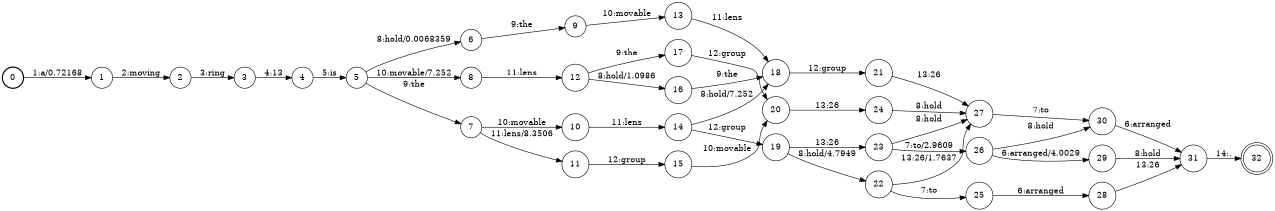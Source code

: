 digraph FST {
rankdir = LR;
size = "8.5,11";
label = "";
center = 1;
orientation = Portrait;
ranksep = "0.4";
nodesep = "0.25";
0 [label = "0", shape = circle, style = bold, fontsize = 14]
	0 -> 1 [label = "1:a/0.72168", fontsize = 14];
1 [label = "1", shape = circle, style = solid, fontsize = 14]
	1 -> 2 [label = "2:moving", fontsize = 14];
2 [label = "2", shape = circle, style = solid, fontsize = 14]
	2 -> 3 [label = "3:ring", fontsize = 14];
3 [label = "3", shape = circle, style = solid, fontsize = 14]
	3 -> 4 [label = "4:13", fontsize = 14];
4 [label = "4", shape = circle, style = solid, fontsize = 14]
	4 -> 5 [label = "5:is", fontsize = 14];
5 [label = "5", shape = circle, style = solid, fontsize = 14]
	5 -> 6 [label = "8:hold/0.0068359", fontsize = 14];
	5 -> 7 [label = "9:the", fontsize = 14];
	5 -> 8 [label = "10:movable/7.252", fontsize = 14];
6 [label = "6", shape = circle, style = solid, fontsize = 14]
	6 -> 9 [label = "9:the", fontsize = 14];
7 [label = "7", shape = circle, style = solid, fontsize = 14]
	7 -> 10 [label = "10:movable", fontsize = 14];
	7 -> 11 [label = "11:lens/8.3506", fontsize = 14];
8 [label = "8", shape = circle, style = solid, fontsize = 14]
	8 -> 12 [label = "11:lens", fontsize = 14];
9 [label = "9", shape = circle, style = solid, fontsize = 14]
	9 -> 13 [label = "10:movable", fontsize = 14];
10 [label = "10", shape = circle, style = solid, fontsize = 14]
	10 -> 14 [label = "11:lens", fontsize = 14];
11 [label = "11", shape = circle, style = solid, fontsize = 14]
	11 -> 15 [label = "12:group", fontsize = 14];
12 [label = "12", shape = circle, style = solid, fontsize = 14]
	12 -> 16 [label = "8:hold/1.0986", fontsize = 14];
	12 -> 17 [label = "9:the", fontsize = 14];
13 [label = "13", shape = circle, style = solid, fontsize = 14]
	13 -> 18 [label = "11:lens", fontsize = 14];
14 [label = "14", shape = circle, style = solid, fontsize = 14]
	14 -> 18 [label = "8:hold/7.252", fontsize = 14];
	14 -> 19 [label = "12:group", fontsize = 14];
15 [label = "15", shape = circle, style = solid, fontsize = 14]
	15 -> 20 [label = "10:movable", fontsize = 14];
16 [label = "16", shape = circle, style = solid, fontsize = 14]
	16 -> 18 [label = "9:the", fontsize = 14];
17 [label = "17", shape = circle, style = solid, fontsize = 14]
	17 -> 20 [label = "12:group", fontsize = 14];
18 [label = "18", shape = circle, style = solid, fontsize = 14]
	18 -> 21 [label = "12:group", fontsize = 14];
19 [label = "19", shape = circle, style = solid, fontsize = 14]
	19 -> 22 [label = "8:hold/4.7949", fontsize = 14];
	19 -> 23 [label = "13:26", fontsize = 14];
20 [label = "20", shape = circle, style = solid, fontsize = 14]
	20 -> 24 [label = "13:26", fontsize = 14];
21 [label = "21", shape = circle, style = solid, fontsize = 14]
	21 -> 27 [label = "13:26", fontsize = 14];
22 [label = "22", shape = circle, style = solid, fontsize = 14]
	22 -> 25 [label = "7:to", fontsize = 14];
	22 -> 27 [label = "13:26/1.7637", fontsize = 14];
23 [label = "23", shape = circle, style = solid, fontsize = 14]
	23 -> 26 [label = "7:to/2.9609", fontsize = 14];
	23 -> 27 [label = "8:hold", fontsize = 14];
24 [label = "24", shape = circle, style = solid, fontsize = 14]
	24 -> 27 [label = "8:hold", fontsize = 14];
25 [label = "25", shape = circle, style = solid, fontsize = 14]
	25 -> 28 [label = "6:arranged", fontsize = 14];
26 [label = "26", shape = circle, style = solid, fontsize = 14]
	26 -> 29 [label = "6:arranged/4.0029", fontsize = 14];
	26 -> 30 [label = "8:hold", fontsize = 14];
27 [label = "27", shape = circle, style = solid, fontsize = 14]
	27 -> 30 [label = "7:to", fontsize = 14];
28 [label = "28", shape = circle, style = solid, fontsize = 14]
	28 -> 31 [label = "13:26", fontsize = 14];
29 [label = "29", shape = circle, style = solid, fontsize = 14]
	29 -> 31 [label = "8:hold", fontsize = 14];
30 [label = "30", shape = circle, style = solid, fontsize = 14]
	30 -> 31 [label = "6:arranged", fontsize = 14];
31 [label = "31", shape = circle, style = solid, fontsize = 14]
	31 -> 32 [label = "14:.", fontsize = 14];
32 [label = "32", shape = doublecircle, style = solid, fontsize = 14]
}
